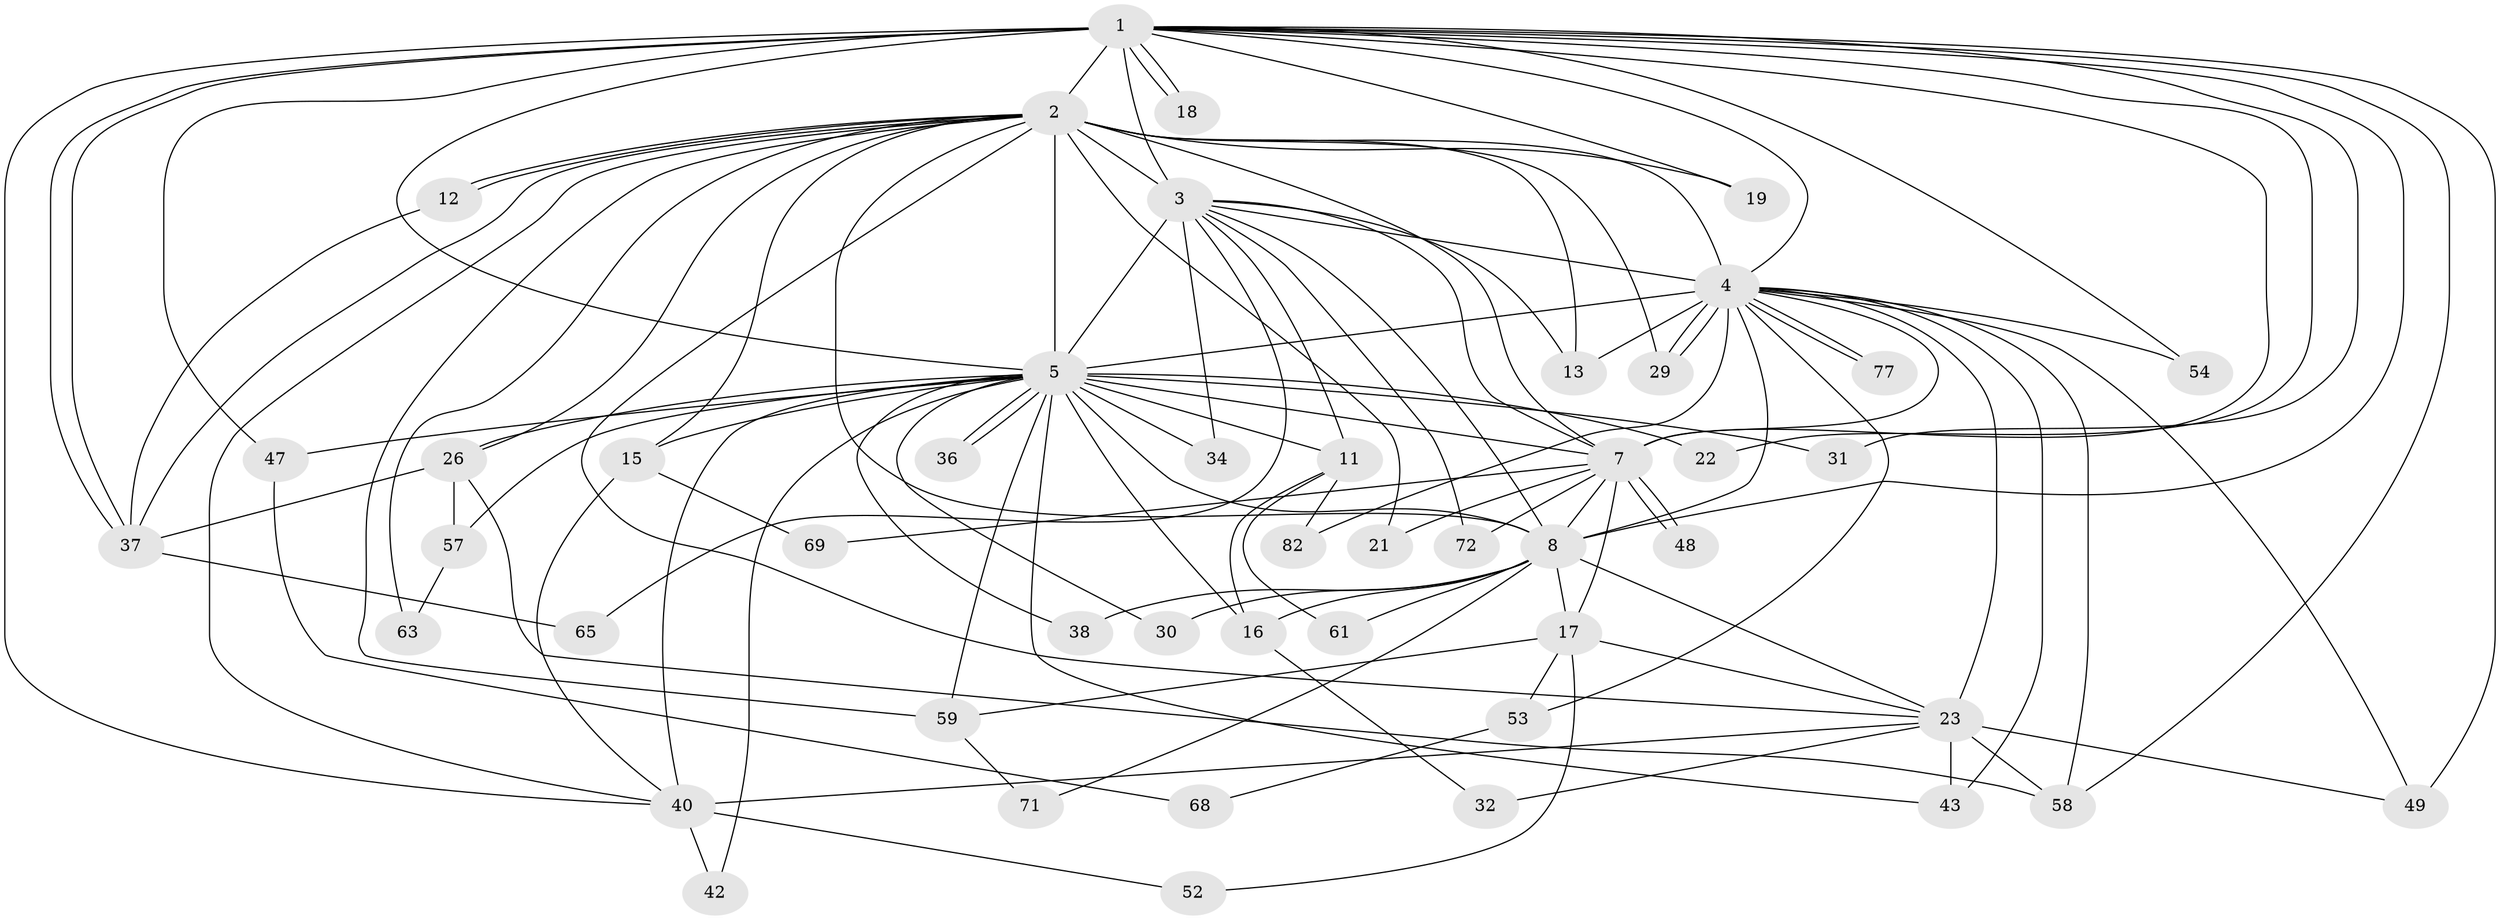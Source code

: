 // original degree distribution, {25: 0.010416666666666666, 23: 0.010416666666666666, 16: 0.010416666666666666, 27: 0.010416666666666666, 24: 0.010416666666666666, 19: 0.010416666666666666, 15: 0.020833333333333332, 18: 0.010416666666666666, 13: 0.010416666666666666, 5: 0.0625, 3: 0.17708333333333334, 2: 0.5416666666666666, 4: 0.08333333333333333, 8: 0.010416666666666666, 7: 0.020833333333333332}
// Generated by graph-tools (version 1.1) at 2025/17/03/04/25 18:17:35]
// undirected, 48 vertices, 119 edges
graph export_dot {
graph [start="1"]
  node [color=gray90,style=filled];
  1 [super="+67+27"];
  2 [super="+39+85+9+50+70+66+33+55+10+35+56"];
  3;
  4;
  5 [super="+14+41+28+83+6"];
  7;
  8;
  11;
  12;
  13 [super="+87"];
  15;
  16 [super="+84"];
  17 [super="+51"];
  18;
  19;
  21;
  22;
  23 [super="+45+24"];
  26;
  29 [super="+88"];
  30;
  31;
  32;
  34;
  36;
  37 [super="+44"];
  38;
  40;
  42;
  43 [super="+46"];
  47;
  48;
  49 [super="+95+60"];
  52;
  53;
  54;
  57;
  58 [super="+74"];
  59;
  61;
  63;
  65;
  68;
  69;
  71;
  72;
  77;
  82;
  1 -- 2 [weight=6];
  1 -- 3;
  1 -- 4 [weight=2];
  1 -- 5 [weight=3];
  1 -- 7;
  1 -- 8;
  1 -- 18;
  1 -- 18;
  1 -- 19;
  1 -- 22;
  1 -- 31;
  1 -- 37;
  1 -- 37;
  1 -- 40;
  1 -- 47;
  1 -- 49 [weight=2];
  1 -- 54;
  1 -- 58;
  2 -- 3 [weight=5];
  2 -- 4 [weight=5];
  2 -- 5 [weight=9];
  2 -- 7 [weight=3];
  2 -- 8 [weight=5];
  2 -- 12;
  2 -- 12;
  2 -- 15;
  2 -- 19;
  2 -- 63;
  2 -- 13 [weight=2];
  2 -- 21;
  2 -- 59 [weight=2];
  2 -- 29;
  2 -- 26;
  2 -- 40;
  2 -- 37;
  2 -- 23;
  3 -- 4;
  3 -- 5 [weight=2];
  3 -- 7;
  3 -- 8;
  3 -- 11;
  3 -- 13;
  3 -- 34;
  3 -- 65;
  3 -- 72;
  4 -- 5 [weight=4];
  4 -- 7;
  4 -- 8;
  4 -- 23 [weight=2];
  4 -- 29;
  4 -- 29;
  4 -- 53;
  4 -- 54;
  4 -- 58;
  4 -- 77;
  4 -- 77;
  4 -- 82;
  4 -- 13;
  4 -- 43;
  4 -- 49;
  5 -- 7 [weight=2];
  5 -- 8 [weight=2];
  5 -- 16;
  5 -- 22;
  5 -- 30;
  5 -- 36;
  5 -- 36;
  5 -- 38;
  5 -- 42;
  5 -- 43;
  5 -- 40;
  5 -- 59;
  5 -- 47;
  5 -- 57 [weight=2];
  5 -- 26 [weight=3];
  5 -- 34;
  5 -- 11;
  5 -- 15;
  5 -- 31;
  7 -- 8;
  7 -- 17;
  7 -- 21;
  7 -- 48;
  7 -- 48;
  7 -- 69;
  7 -- 72;
  8 -- 16;
  8 -- 17;
  8 -- 23;
  8 -- 30;
  8 -- 38;
  8 -- 61;
  8 -- 71;
  11 -- 61;
  11 -- 82;
  11 -- 16;
  12 -- 37;
  15 -- 40;
  15 -- 69;
  16 -- 32;
  17 -- 52;
  17 -- 59;
  17 -- 53;
  17 -- 23;
  23 -- 32;
  23 -- 43;
  23 -- 49;
  23 -- 40;
  23 -- 58;
  26 -- 57;
  26 -- 58;
  26 -- 37;
  37 -- 65;
  40 -- 42;
  40 -- 52;
  47 -- 68;
  53 -- 68;
  57 -- 63;
  59 -- 71;
}
